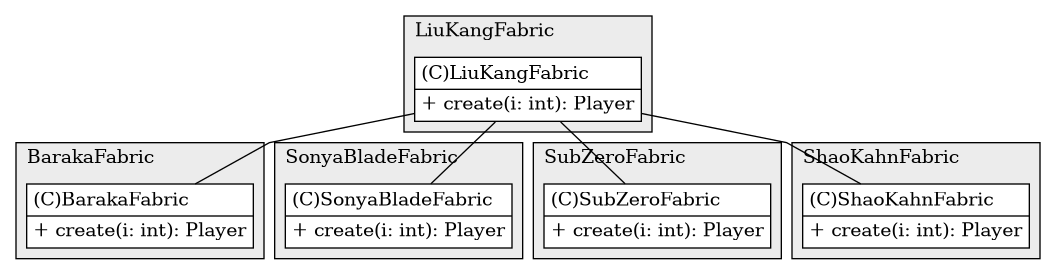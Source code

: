 @startuml

/' diagram meta data start
config=StructureConfiguration;
{
  "projectClassification": {
    "searchMode": "OpenProject", // OpenProject, AllProjects
    "includedProjects": "",
    "pathEndKeywords": "*.impl",
    "isClientPath": "",
    "isClientName": "",
    "isTestPath": "",
    "isTestName": "",
    "isMappingPath": "",
    "isMappingName": "",
    "isDataAccessPath": "",
    "isDataAccessName": "",
    "isDataStructurePath": "",
    "isDataStructureName": "",
    "isInterfaceStructuresPath": "",
    "isInterfaceStructuresName": "",
    "isEntryPointPath": "",
    "isEntryPointName": "",
    "treatFinalFieldsAsMandatory": false
  },
  "graphRestriction": {
    "classPackageExcludeFilter": "",
    "classPackageIncludeFilter": "",
    "classNameExcludeFilter": "",
    "classNameIncludeFilter": "",
    "methodNameExcludeFilter": "",
    "methodNameIncludeFilter": "",
    "removeByInheritance": "", // inheritance/annotation based filtering is done in a second step
    "removeByAnnotation": "",
    "removeByClassPackage": "", // cleanup the graph after inheritance/annotation based filtering is done
    "removeByClassName": "",
    "cutMappings": false,
    "cutEnum": true,
    "cutTests": true,
    "cutClient": true,
    "cutDataAccess": true,
    "cutInterfaceStructures": true,
    "cutDataStructures": true,
    "cutGetterAndSetter": true,
    "cutConstructors": true
  },
  "graphTraversal": {
    "forwardDepth": 3,
    "backwardDepth": 3,
    "classPackageExcludeFilter": "",
    "classPackageIncludeFilter": "",
    "classNameExcludeFilter": "",
    "classNameIncludeFilter": "",
    "methodNameExcludeFilter": "",
    "methodNameIncludeFilter": "",
    "hideMappings": false,
    "hideDataStructures": false,
    "hidePrivateMethods": true,
    "hideInterfaceCalls": true, // indirection: implementation -> interface (is hidden) -> implementation
    "onlyShowApplicationEntryPoints": false, // root node is included
    "useMethodCallsForStructureDiagram": "ForwardOnly" // ForwardOnly, BothDirections, No
  },
  "details": {
    "aggregation": "GroupByClass", // ByClass, GroupByClass, None
    "showClassGenericTypes": true,
    "showMethods": true,
    "showMethodParameterNames": true,
    "showMethodParameterTypes": true,
    "showMethodReturnType": true,
    "showPackageLevels": 2,
    "showDetailedClassStructure": true
  },
  "rootClass": "LiuKangFabric",
  "extensionCallbackMethod": "" // qualified.class.name#methodName - signature: public static String method(String)
}
diagram meta data end '/



digraph g {
    rankdir="TB"
    splines=polyline
    

'nodes 
subgraph cluster_1349085801 { 
   	label=BarakaFabric
	labeljust=l
	fillcolor="#ececec"
	style=filled
   
   BarakaFabric1349085801[
	label=<<TABLE BORDER="1" CELLBORDER="0" CELLPADDING="4" CELLSPACING="0">
<TR><TD ALIGN="LEFT" >(C)BarakaFabric</TD></TR>
<HR/>
<TR><TD ALIGN="LEFT" >+ create(i: int): Player</TD></TR>
</TABLE>>
	style=filled
	margin=0
	shape=plaintext
	fillcolor="#FFFFFF"
];
} 

subgraph cluster_1536921219 { 
   	label=SonyaBladeFabric
	labeljust=l
	fillcolor="#ececec"
	style=filled
   
   SonyaBladeFabric1536921219[
	label=<<TABLE BORDER="1" CELLBORDER="0" CELLPADDING="4" CELLSPACING="0">
<TR><TD ALIGN="LEFT" >(C)SonyaBladeFabric</TD></TR>
<HR/>
<TR><TD ALIGN="LEFT" >+ create(i: int): Player</TD></TR>
</TABLE>>
	style=filled
	margin=0
	shape=plaintext
	fillcolor="#FFFFFF"
];
} 

subgraph cluster_400833619 { 
   	label=SubZeroFabric
	labeljust=l
	fillcolor="#ececec"
	style=filled
   
   SubZeroFabric400833619[
	label=<<TABLE BORDER="1" CELLBORDER="0" CELLPADDING="4" CELLSPACING="0">
<TR><TD ALIGN="LEFT" >(C)SubZeroFabric</TD></TR>
<HR/>
<TR><TD ALIGN="LEFT" >+ create(i: int): Player</TD></TR>
</TABLE>>
	style=filled
	margin=0
	shape=plaintext
	fillcolor="#FFFFFF"
];
} 

subgraph cluster_722874284 { 
   	label=LiuKangFabric
	labeljust=l
	fillcolor="#ececec"
	style=filled
   
   LiuKangFabric722874284[
	label=<<TABLE BORDER="1" CELLBORDER="0" CELLPADDING="4" CELLSPACING="0">
<TR><TD ALIGN="LEFT" >(C)LiuKangFabric</TD></TR>
<HR/>
<TR><TD ALIGN="LEFT" >+ create(i: int): Player</TD></TR>
</TABLE>>
	style=filled
	margin=0
	shape=plaintext
	fillcolor="#FFFFFF"
];
} 

subgraph cluster_999392668 { 
   	label=ShaoKahnFabric
	labeljust=l
	fillcolor="#ececec"
	style=filled
   
   ShaoKahnFabric999392668[
	label=<<TABLE BORDER="1" CELLBORDER="0" CELLPADDING="4" CELLSPACING="0">
<TR><TD ALIGN="LEFT" >(C)ShaoKahnFabric</TD></TR>
<HR/>
<TR><TD ALIGN="LEFT" >+ create(i: int): Player</TD></TR>
</TABLE>>
	style=filled
	margin=0
	shape=plaintext
	fillcolor="#FFFFFF"
];
} 

'edges    
LiuKangFabric722874284 -> BarakaFabric1349085801[arrowhead=none];
LiuKangFabric722874284 -> ShaoKahnFabric999392668[arrowhead=none];
LiuKangFabric722874284 -> SonyaBladeFabric1536921219[arrowhead=none];
LiuKangFabric722874284 -> SubZeroFabric400833619[arrowhead=none];
    
}
@enduml